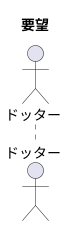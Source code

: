 @startuml 要件モデル
title 要望

actor ドッター
note right :作業エリアに切り出して作業を行いたい

actor ドッター
note right :タイル区画を簡単に選択編集したい

actor ドッター
note right :一般的なお絵かき機能の操作をしたい

actor ドッター
note right :フルカラー32bitでドット絵を描きたい

actor ドッター
note right :アルファチャンネルとRGBのレイヤーを同時および個別に操作したい

' 要件
' - タイル区画を作業エリアに切り出し、一般的なお絵かき機能の操作で編集できること
' - アルファチャンネルとRGBのレイヤーを分けて同時および個別に編集できること

@enduml